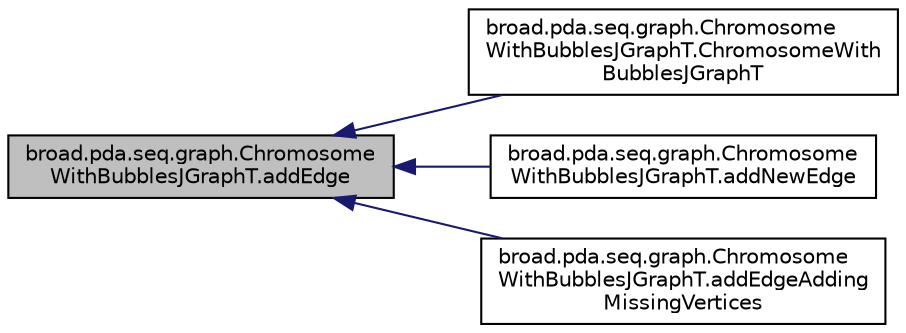 digraph "broad.pda.seq.graph.ChromosomeWithBubblesJGraphT.addEdge"
{
  edge [fontname="Helvetica",fontsize="10",labelfontname="Helvetica",labelfontsize="10"];
  node [fontname="Helvetica",fontsize="10",shape=record];
  rankdir="LR";
  Node1 [label="broad.pda.seq.graph.Chromosome\lWithBubblesJGraphT.addEdge",height=0.2,width=0.4,color="black", fillcolor="grey75", style="filled" fontcolor="black"];
  Node1 -> Node2 [dir="back",color="midnightblue",fontsize="10",style="solid"];
  Node2 [label="broad.pda.seq.graph.Chromosome\lWithBubblesJGraphT.ChromosomeWith\lBubblesJGraphT",height=0.2,width=0.4,color="black", fillcolor="white", style="filled",URL="$classbroad_1_1pda_1_1seq_1_1graph_1_1_chromosome_with_bubbles_j_graph_t.html#a16943b77a60f60314c4347bec8dbc694"];
  Node1 -> Node3 [dir="back",color="midnightblue",fontsize="10",style="solid"];
  Node3 [label="broad.pda.seq.graph.Chromosome\lWithBubblesJGraphT.addNewEdge",height=0.2,width=0.4,color="black", fillcolor="white", style="filled",URL="$classbroad_1_1pda_1_1seq_1_1graph_1_1_chromosome_with_bubbles_j_graph_t.html#a43d023ca377566d0b81c87ccbb39f3a5"];
  Node1 -> Node4 [dir="back",color="midnightblue",fontsize="10",style="solid"];
  Node4 [label="broad.pda.seq.graph.Chromosome\lWithBubblesJGraphT.addEdgeAdding\lMissingVertices",height=0.2,width=0.4,color="black", fillcolor="white", style="filled",URL="$classbroad_1_1pda_1_1seq_1_1graph_1_1_chromosome_with_bubbles_j_graph_t.html#acefbfff6a2a745f7cf420f8d4c5a0e15"];
}
